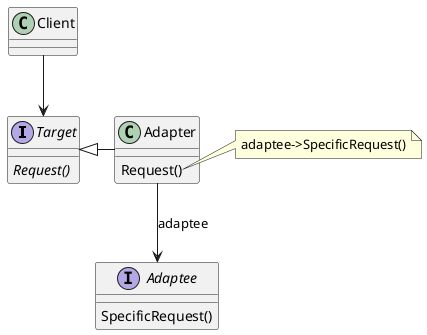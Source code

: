 @startuml
interface Target
Target : {abstract} Request()

class Client
Client --> Target

interface Adaptee
Adaptee : SpecificRequest()

class Adapter
Adapter : Request()

Target <|- Adapter
Adapter --> Adaptee : adaptee

note right of Adapter::Request()
adaptee->SpecificRequest()
end note
@enduml

